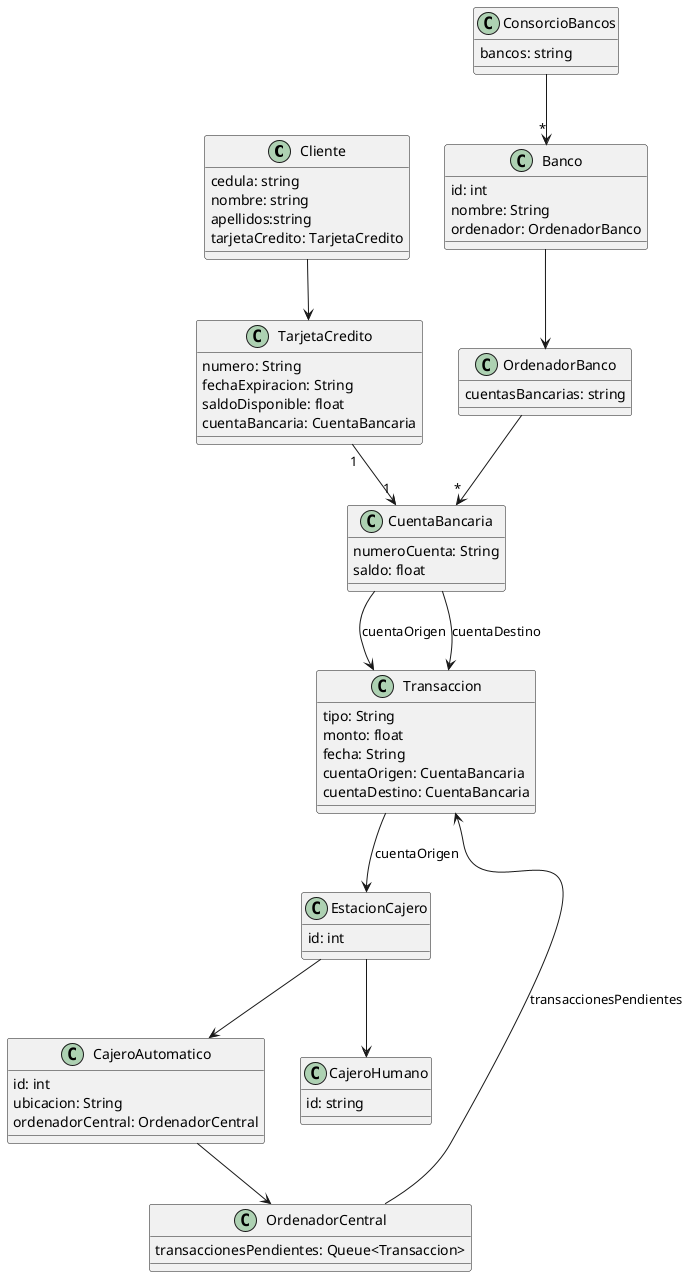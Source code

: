 @startuml
class Cliente {
    cedula: string
    nombre: string
    apellidos:string
    tarjetaCredito: TarjetaCredito
}

class TarjetaCredito {
    numero: String
    fechaExpiracion: String
    saldoDisponible: float
    cuentaBancaria: CuentaBancaria
}

class ConsorcioBancos {
    bancos: string
}

class Banco {
    id: int
    nombre: String
    ordenador: OrdenadorBanco
}

class OrdenadorBanco {
    cuentasBancarias: string
}

class CuentaBancaria {
    numeroCuenta: String
    saldo: float
}

class Transaccion {
    tipo: String
    monto: float
    fecha: String
    cuentaOrigen: CuentaBancaria
    cuentaDestino: CuentaBancaria
}
class EstacionCajero {
    id: int
}

class CajeroAutomatico {
    id: int
    ubicacion: String
    ordenadorCentral: OrdenadorCentral
}

class OrdenadorCentral {
    transaccionesPendientes: Queue<Transaccion>
}

class CajeroHumano {
    id: string
}

Cliente --> TarjetaCredito
TarjetaCredito "1" --> "1" CuentaBancaria
ConsorcioBancos --> "*" Banco
Banco --> OrdenadorBanco
OrdenadorBanco --> "*" CuentaBancaria
CuentaBancaria --> Transaccion : cuentaOrigen
CuentaBancaria --> Transaccion : cuentaDestino
Transaccion --> EstacionCajero : cuentaOrigen
EstacionCajero --> CajeroHumano
EstacionCajero --> CajeroAutomatico
CajeroAutomatico --> OrdenadorCentral
OrdenadorCentral --> Transaccion : transaccionesPendientes

@enduml



